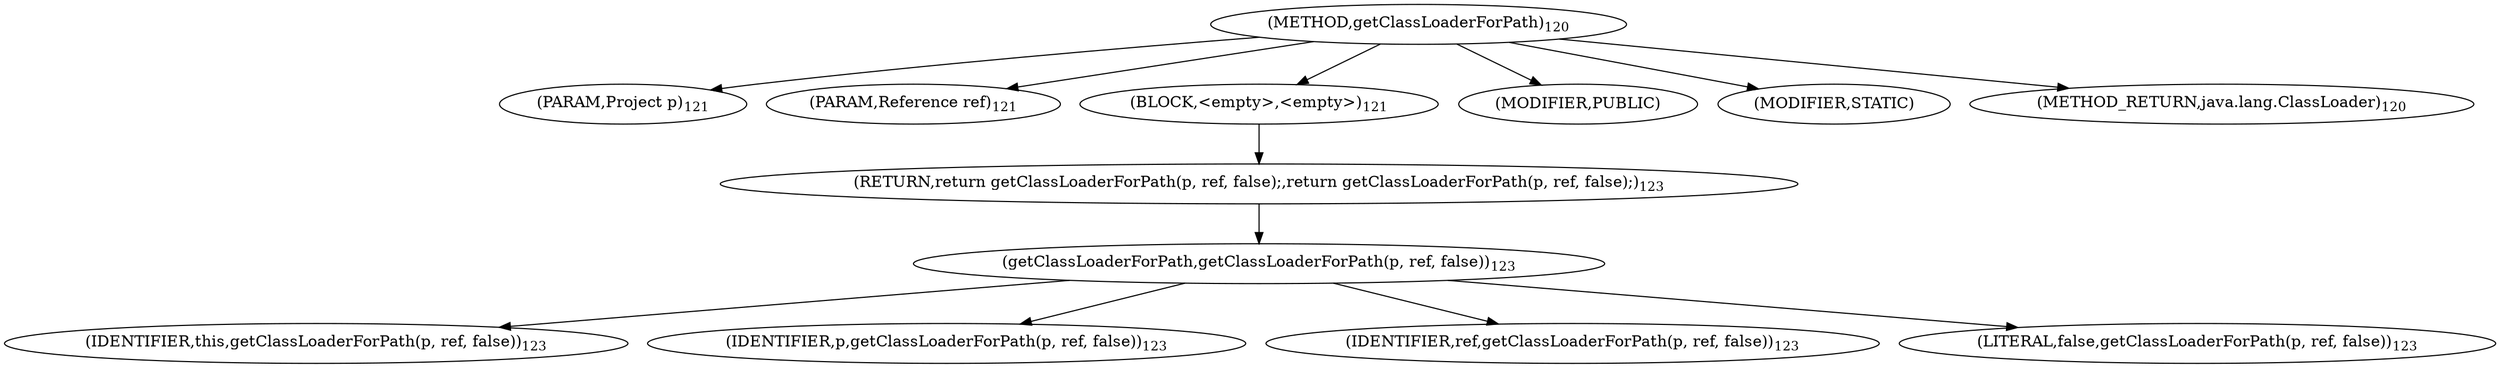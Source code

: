 digraph "getClassLoaderForPath" {  
"83" [label = <(METHOD,getClassLoaderForPath)<SUB>120</SUB>> ]
"84" [label = <(PARAM,Project p)<SUB>121</SUB>> ]
"85" [label = <(PARAM,Reference ref)<SUB>121</SUB>> ]
"86" [label = <(BLOCK,&lt;empty&gt;,&lt;empty&gt;)<SUB>121</SUB>> ]
"87" [label = <(RETURN,return getClassLoaderForPath(p, ref, false);,return getClassLoaderForPath(p, ref, false);)<SUB>123</SUB>> ]
"88" [label = <(getClassLoaderForPath,getClassLoaderForPath(p, ref, false))<SUB>123</SUB>> ]
"89" [label = <(IDENTIFIER,this,getClassLoaderForPath(p, ref, false))<SUB>123</SUB>> ]
"90" [label = <(IDENTIFIER,p,getClassLoaderForPath(p, ref, false))<SUB>123</SUB>> ]
"91" [label = <(IDENTIFIER,ref,getClassLoaderForPath(p, ref, false))<SUB>123</SUB>> ]
"92" [label = <(LITERAL,false,getClassLoaderForPath(p, ref, false))<SUB>123</SUB>> ]
"93" [label = <(MODIFIER,PUBLIC)> ]
"94" [label = <(MODIFIER,STATIC)> ]
"95" [label = <(METHOD_RETURN,java.lang.ClassLoader)<SUB>120</SUB>> ]
  "83" -> "84" 
  "83" -> "85" 
  "83" -> "86" 
  "83" -> "93" 
  "83" -> "94" 
  "83" -> "95" 
  "86" -> "87" 
  "87" -> "88" 
  "88" -> "89" 
  "88" -> "90" 
  "88" -> "91" 
  "88" -> "92" 
}
